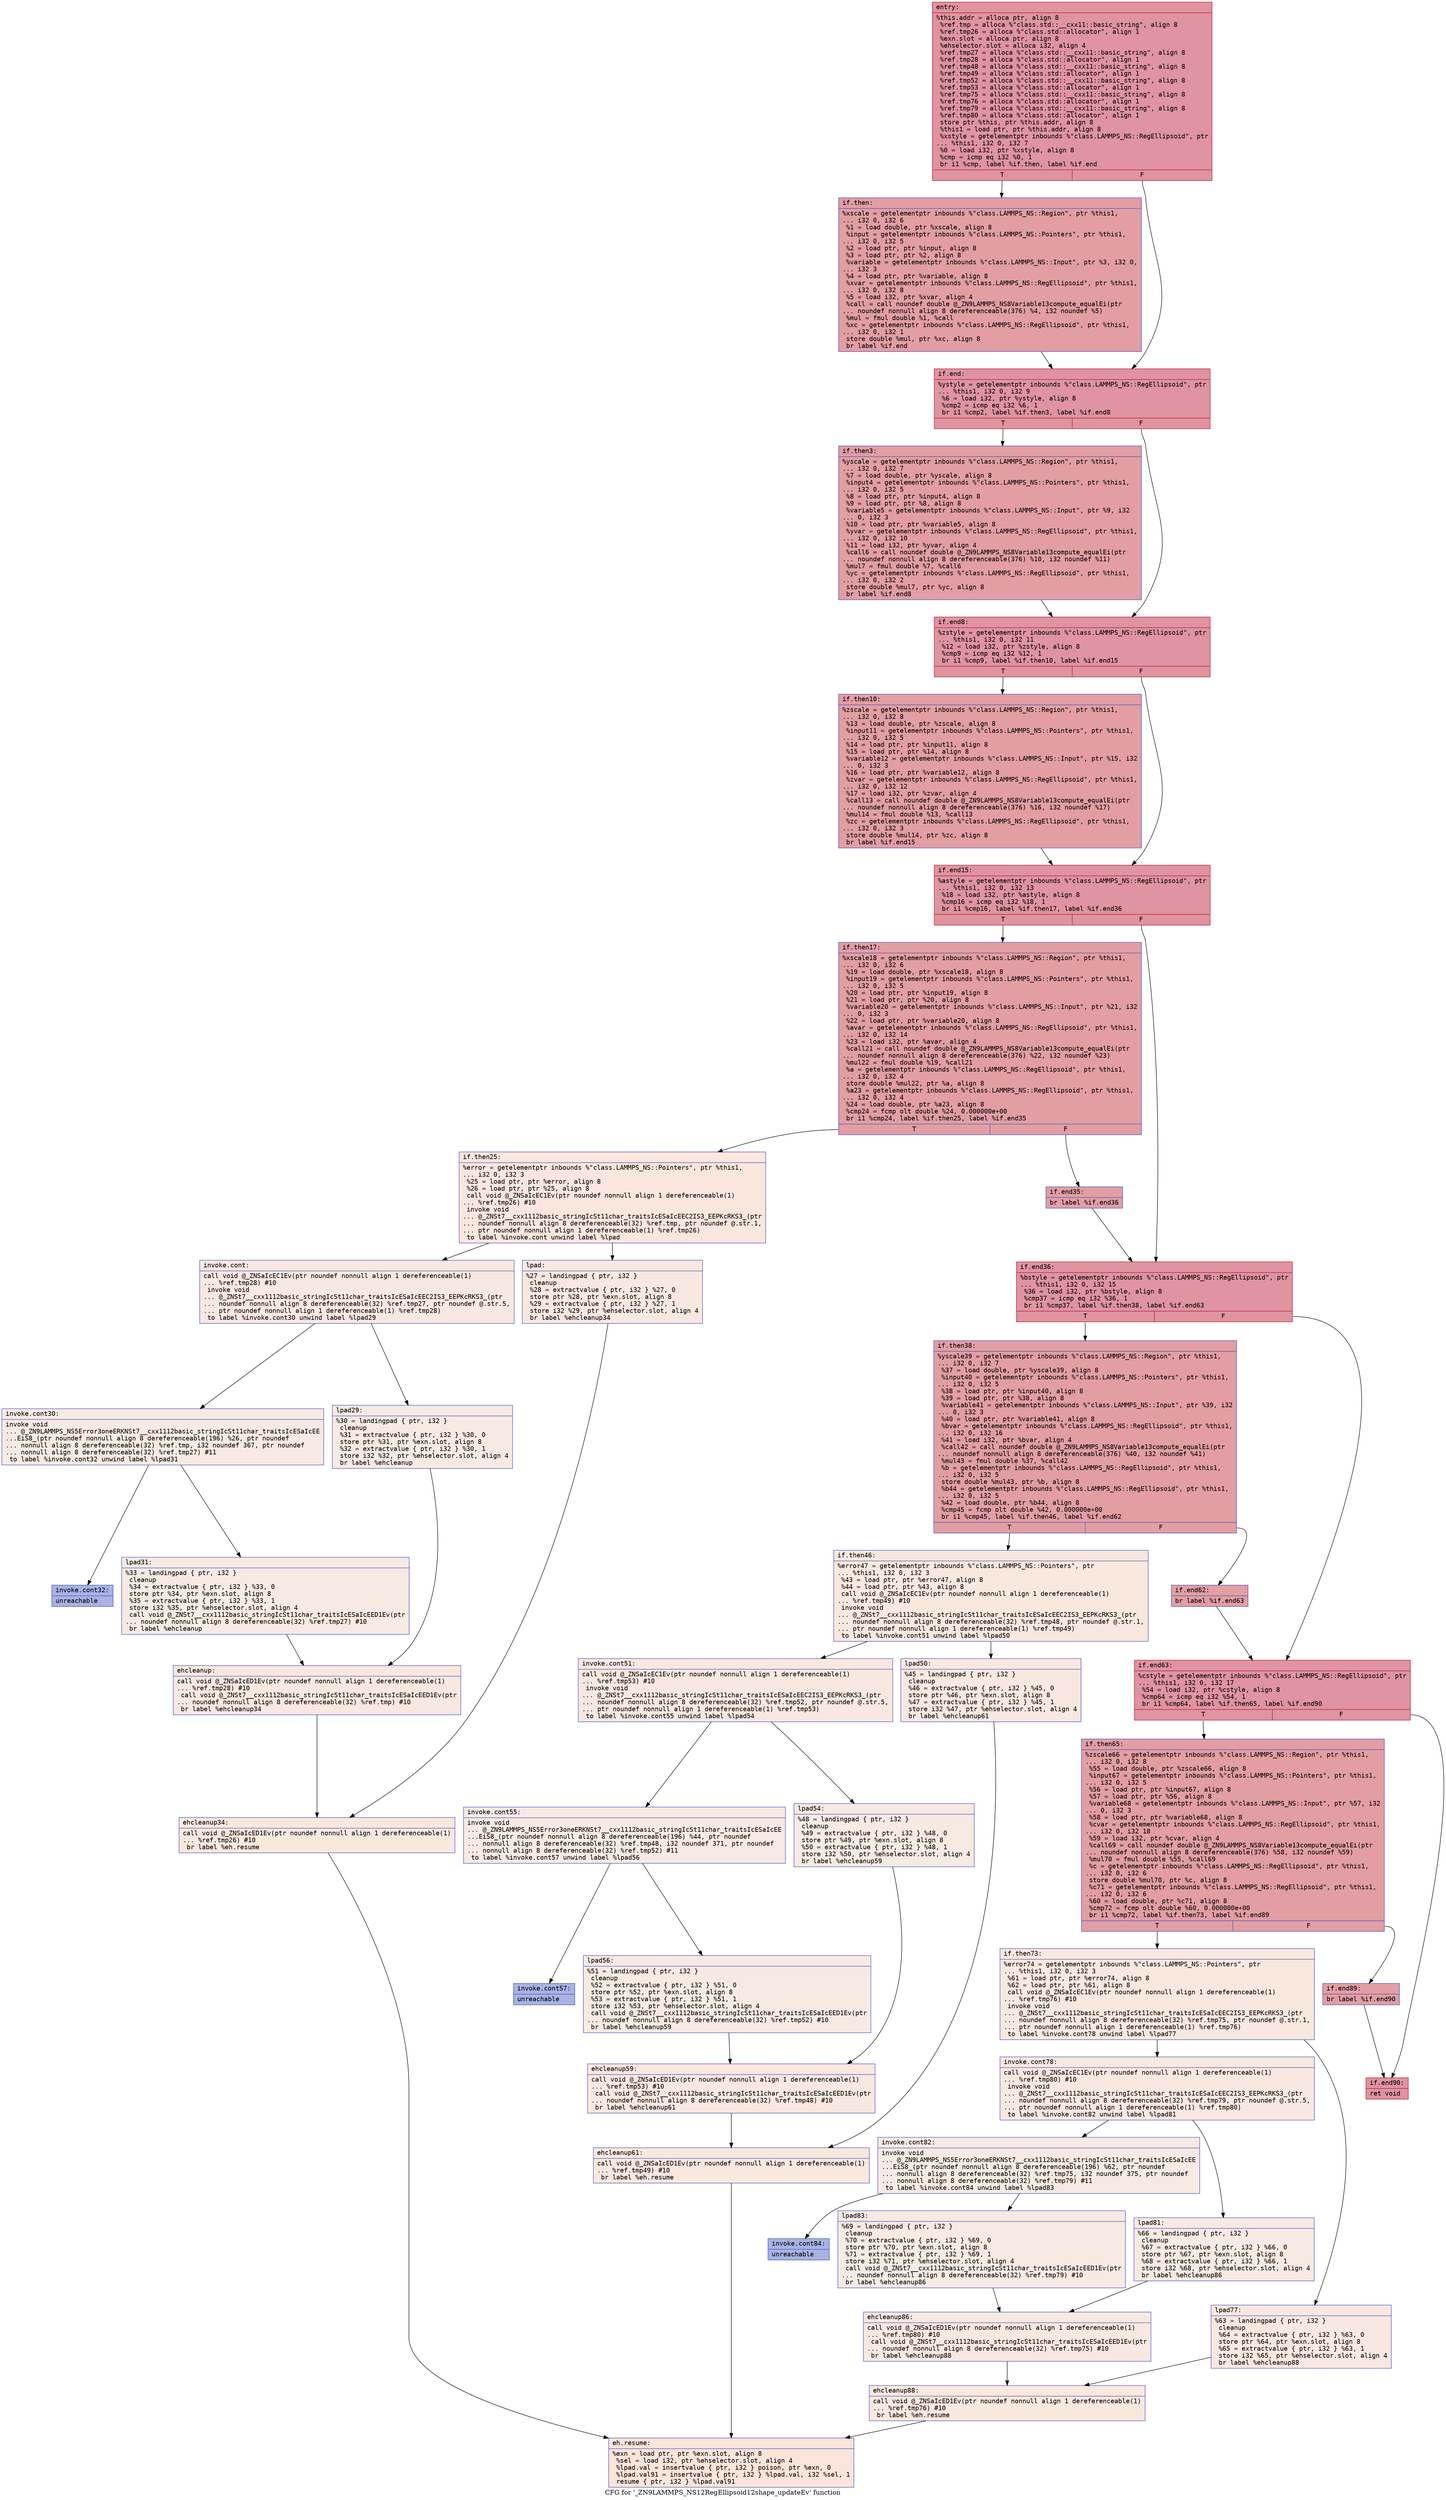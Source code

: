 digraph "CFG for '_ZN9LAMMPS_NS12RegEllipsoid12shape_updateEv' function" {
	label="CFG for '_ZN9LAMMPS_NS12RegEllipsoid12shape_updateEv' function";

	Node0x56554daa49d0 [shape=record,color="#b70d28ff", style=filled, fillcolor="#b70d2870" fontname="Courier",label="{entry:\l|  %this.addr = alloca ptr, align 8\l  %ref.tmp = alloca %\"class.std::__cxx11::basic_string\", align 8\l  %ref.tmp26 = alloca %\"class.std::allocator\", align 1\l  %exn.slot = alloca ptr, align 8\l  %ehselector.slot = alloca i32, align 4\l  %ref.tmp27 = alloca %\"class.std::__cxx11::basic_string\", align 8\l  %ref.tmp28 = alloca %\"class.std::allocator\", align 1\l  %ref.tmp48 = alloca %\"class.std::__cxx11::basic_string\", align 8\l  %ref.tmp49 = alloca %\"class.std::allocator\", align 1\l  %ref.tmp52 = alloca %\"class.std::__cxx11::basic_string\", align 8\l  %ref.tmp53 = alloca %\"class.std::allocator\", align 1\l  %ref.tmp75 = alloca %\"class.std::__cxx11::basic_string\", align 8\l  %ref.tmp76 = alloca %\"class.std::allocator\", align 1\l  %ref.tmp79 = alloca %\"class.std::__cxx11::basic_string\", align 8\l  %ref.tmp80 = alloca %\"class.std::allocator\", align 1\l  store ptr %this, ptr %this.addr, align 8\l  %this1 = load ptr, ptr %this.addr, align 8\l  %xstyle = getelementptr inbounds %\"class.LAMMPS_NS::RegEllipsoid\", ptr\l... %this1, i32 0, i32 7\l  %0 = load i32, ptr %xstyle, align 8\l  %cmp = icmp eq i32 %0, 1\l  br i1 %cmp, label %if.then, label %if.end\l|{<s0>T|<s1>F}}"];
	Node0x56554daa49d0:s0 -> Node0x56554daa5820[tooltip="entry -> if.then\nProbability 50.00%" ];
	Node0x56554daa49d0:s1 -> Node0x56554daa5890[tooltip="entry -> if.end\nProbability 50.00%" ];
	Node0x56554daa5820 [shape=record,color="#3d50c3ff", style=filled, fillcolor="#be242e70" fontname="Courier",label="{if.then:\l|  %xscale = getelementptr inbounds %\"class.LAMMPS_NS::Region\", ptr %this1,\l... i32 0, i32 6\l  %1 = load double, ptr %xscale, align 8\l  %input = getelementptr inbounds %\"class.LAMMPS_NS::Pointers\", ptr %this1,\l... i32 0, i32 5\l  %2 = load ptr, ptr %input, align 8\l  %3 = load ptr, ptr %2, align 8\l  %variable = getelementptr inbounds %\"class.LAMMPS_NS::Input\", ptr %3, i32 0,\l... i32 3\l  %4 = load ptr, ptr %variable, align 8\l  %xvar = getelementptr inbounds %\"class.LAMMPS_NS::RegEllipsoid\", ptr %this1,\l... i32 0, i32 8\l  %5 = load i32, ptr %xvar, align 4\l  %call = call noundef double @_ZN9LAMMPS_NS8Variable13compute_equalEi(ptr\l... noundef nonnull align 8 dereferenceable(376) %4, i32 noundef %5)\l  %mul = fmul double %1, %call\l  %xc = getelementptr inbounds %\"class.LAMMPS_NS::RegEllipsoid\", ptr %this1,\l... i32 0, i32 1\l  store double %mul, ptr %xc, align 8\l  br label %if.end\l}"];
	Node0x56554daa5820 -> Node0x56554daa5890[tooltip="if.then -> if.end\nProbability 100.00%" ];
	Node0x56554daa5890 [shape=record,color="#b70d28ff", style=filled, fillcolor="#b70d2870" fontname="Courier",label="{if.end:\l|  %ystyle = getelementptr inbounds %\"class.LAMMPS_NS::RegEllipsoid\", ptr\l... %this1, i32 0, i32 9\l  %6 = load i32, ptr %ystyle, align 8\l  %cmp2 = icmp eq i32 %6, 1\l  br i1 %cmp2, label %if.then3, label %if.end8\l|{<s0>T|<s1>F}}"];
	Node0x56554daa5890:s0 -> Node0x56554daac010[tooltip="if.end -> if.then3\nProbability 50.00%" ];
	Node0x56554daa5890:s1 -> Node0x56554daac060[tooltip="if.end -> if.end8\nProbability 50.00%" ];
	Node0x56554daac010 [shape=record,color="#3d50c3ff", style=filled, fillcolor="#be242e70" fontname="Courier",label="{if.then3:\l|  %yscale = getelementptr inbounds %\"class.LAMMPS_NS::Region\", ptr %this1,\l... i32 0, i32 7\l  %7 = load double, ptr %yscale, align 8\l  %input4 = getelementptr inbounds %\"class.LAMMPS_NS::Pointers\", ptr %this1,\l... i32 0, i32 5\l  %8 = load ptr, ptr %input4, align 8\l  %9 = load ptr, ptr %8, align 8\l  %variable5 = getelementptr inbounds %\"class.LAMMPS_NS::Input\", ptr %9, i32\l... 0, i32 3\l  %10 = load ptr, ptr %variable5, align 8\l  %yvar = getelementptr inbounds %\"class.LAMMPS_NS::RegEllipsoid\", ptr %this1,\l... i32 0, i32 10\l  %11 = load i32, ptr %yvar, align 4\l  %call6 = call noundef double @_ZN9LAMMPS_NS8Variable13compute_equalEi(ptr\l... noundef nonnull align 8 dereferenceable(376) %10, i32 noundef %11)\l  %mul7 = fmul double %7, %call6\l  %yc = getelementptr inbounds %\"class.LAMMPS_NS::RegEllipsoid\", ptr %this1,\l... i32 0, i32 2\l  store double %mul7, ptr %yc, align 8\l  br label %if.end8\l}"];
	Node0x56554daac010 -> Node0x56554daac060[tooltip="if.then3 -> if.end8\nProbability 100.00%" ];
	Node0x56554daac060 [shape=record,color="#b70d28ff", style=filled, fillcolor="#b70d2870" fontname="Courier",label="{if.end8:\l|  %zstyle = getelementptr inbounds %\"class.LAMMPS_NS::RegEllipsoid\", ptr\l... %this1, i32 0, i32 11\l  %12 = load i32, ptr %zstyle, align 8\l  %cmp9 = icmp eq i32 %12, 1\l  br i1 %cmp9, label %if.then10, label %if.end15\l|{<s0>T|<s1>F}}"];
	Node0x56554daac060:s0 -> Node0x56554daacd80[tooltip="if.end8 -> if.then10\nProbability 50.00%" ];
	Node0x56554daac060:s1 -> Node0x56554daacdd0[tooltip="if.end8 -> if.end15\nProbability 50.00%" ];
	Node0x56554daacd80 [shape=record,color="#3d50c3ff", style=filled, fillcolor="#be242e70" fontname="Courier",label="{if.then10:\l|  %zscale = getelementptr inbounds %\"class.LAMMPS_NS::Region\", ptr %this1,\l... i32 0, i32 8\l  %13 = load double, ptr %zscale, align 8\l  %input11 = getelementptr inbounds %\"class.LAMMPS_NS::Pointers\", ptr %this1,\l... i32 0, i32 5\l  %14 = load ptr, ptr %input11, align 8\l  %15 = load ptr, ptr %14, align 8\l  %variable12 = getelementptr inbounds %\"class.LAMMPS_NS::Input\", ptr %15, i32\l... 0, i32 3\l  %16 = load ptr, ptr %variable12, align 8\l  %zvar = getelementptr inbounds %\"class.LAMMPS_NS::RegEllipsoid\", ptr %this1,\l... i32 0, i32 12\l  %17 = load i32, ptr %zvar, align 4\l  %call13 = call noundef double @_ZN9LAMMPS_NS8Variable13compute_equalEi(ptr\l... noundef nonnull align 8 dereferenceable(376) %16, i32 noundef %17)\l  %mul14 = fmul double %13, %call13\l  %zc = getelementptr inbounds %\"class.LAMMPS_NS::RegEllipsoid\", ptr %this1,\l... i32 0, i32 3\l  store double %mul14, ptr %zc, align 8\l  br label %if.end15\l}"];
	Node0x56554daacd80 -> Node0x56554daacdd0[tooltip="if.then10 -> if.end15\nProbability 100.00%" ];
	Node0x56554daacdd0 [shape=record,color="#b70d28ff", style=filled, fillcolor="#b70d2870" fontname="Courier",label="{if.end15:\l|  %astyle = getelementptr inbounds %\"class.LAMMPS_NS::RegEllipsoid\", ptr\l... %this1, i32 0, i32 13\l  %18 = load i32, ptr %astyle, align 8\l  %cmp16 = icmp eq i32 %18, 1\l  br i1 %cmp16, label %if.then17, label %if.end36\l|{<s0>T|<s1>F}}"];
	Node0x56554daacdd0:s0 -> Node0x56554daade20[tooltip="if.end15 -> if.then17\nProbability 50.00%" ];
	Node0x56554daacdd0:s1 -> Node0x56554daade70[tooltip="if.end15 -> if.end36\nProbability 50.00%" ];
	Node0x56554daade20 [shape=record,color="#3d50c3ff", style=filled, fillcolor="#be242e70" fontname="Courier",label="{if.then17:\l|  %xscale18 = getelementptr inbounds %\"class.LAMMPS_NS::Region\", ptr %this1,\l... i32 0, i32 6\l  %19 = load double, ptr %xscale18, align 8\l  %input19 = getelementptr inbounds %\"class.LAMMPS_NS::Pointers\", ptr %this1,\l... i32 0, i32 5\l  %20 = load ptr, ptr %input19, align 8\l  %21 = load ptr, ptr %20, align 8\l  %variable20 = getelementptr inbounds %\"class.LAMMPS_NS::Input\", ptr %21, i32\l... 0, i32 3\l  %22 = load ptr, ptr %variable20, align 8\l  %avar = getelementptr inbounds %\"class.LAMMPS_NS::RegEllipsoid\", ptr %this1,\l... i32 0, i32 14\l  %23 = load i32, ptr %avar, align 4\l  %call21 = call noundef double @_ZN9LAMMPS_NS8Variable13compute_equalEi(ptr\l... noundef nonnull align 8 dereferenceable(376) %22, i32 noundef %23)\l  %mul22 = fmul double %19, %call21\l  %a = getelementptr inbounds %\"class.LAMMPS_NS::RegEllipsoid\", ptr %this1,\l... i32 0, i32 4\l  store double %mul22, ptr %a, align 8\l  %a23 = getelementptr inbounds %\"class.LAMMPS_NS::RegEllipsoid\", ptr %this1,\l... i32 0, i32 4\l  %24 = load double, ptr %a23, align 8\l  %cmp24 = fcmp olt double %24, 0.000000e+00\l  br i1 %cmp24, label %if.then25, label %if.end35\l|{<s0>T|<s1>F}}"];
	Node0x56554daade20:s0 -> Node0x56554daaeb60[tooltip="if.then17 -> if.then25\nProbability 0.00%" ];
	Node0x56554daade20:s1 -> Node0x56554daaebb0[tooltip="if.then17 -> if.end35\nProbability 100.00%" ];
	Node0x56554daaeb60 [shape=record,color="#3d50c3ff", style=filled, fillcolor="#f3c7b170" fontname="Courier",label="{if.then25:\l|  %error = getelementptr inbounds %\"class.LAMMPS_NS::Pointers\", ptr %this1,\l... i32 0, i32 3\l  %25 = load ptr, ptr %error, align 8\l  %26 = load ptr, ptr %25, align 8\l  call void @_ZNSaIcEC1Ev(ptr noundef nonnull align 1 dereferenceable(1)\l... %ref.tmp26) #10\l  invoke void\l... @_ZNSt7__cxx1112basic_stringIcSt11char_traitsIcESaIcEEC2IS3_EEPKcRKS3_(ptr\l... noundef nonnull align 8 dereferenceable(32) %ref.tmp, ptr noundef @.str.1,\l... ptr noundef nonnull align 1 dereferenceable(1) %ref.tmp26)\l          to label %invoke.cont unwind label %lpad\l}"];
	Node0x56554daaeb60 -> Node0x56554daaf040[tooltip="if.then25 -> invoke.cont\nProbability 50.00%" ];
	Node0x56554daaeb60 -> Node0x56554daaf0c0[tooltip="if.then25 -> lpad\nProbability 50.00%" ];
	Node0x56554daaf040 [shape=record,color="#3d50c3ff", style=filled, fillcolor="#f1ccb870" fontname="Courier",label="{invoke.cont:\l|  call void @_ZNSaIcEC1Ev(ptr noundef nonnull align 1 dereferenceable(1)\l... %ref.tmp28) #10\l  invoke void\l... @_ZNSt7__cxx1112basic_stringIcSt11char_traitsIcESaIcEEC2IS3_EEPKcRKS3_(ptr\l... noundef nonnull align 8 dereferenceable(32) %ref.tmp27, ptr noundef @.str.5,\l... ptr noundef nonnull align 1 dereferenceable(1) %ref.tmp28)\l          to label %invoke.cont30 unwind label %lpad29\l}"];
	Node0x56554daaf040 -> Node0x56554daaf3e0[tooltip="invoke.cont -> invoke.cont30\nProbability 50.00%" ];
	Node0x56554daaf040 -> Node0x56554daaf430[tooltip="invoke.cont -> lpad29\nProbability 50.00%" ];
	Node0x56554daaf3e0 [shape=record,color="#3d50c3ff", style=filled, fillcolor="#eed0c070" fontname="Courier",label="{invoke.cont30:\l|  invoke void\l... @_ZN9LAMMPS_NS5Error3oneERKNSt7__cxx1112basic_stringIcSt11char_traitsIcESaIcEE\l...EiS8_(ptr noundef nonnull align 8 dereferenceable(196) %26, ptr noundef\l... nonnull align 8 dereferenceable(32) %ref.tmp, i32 noundef 367, ptr noundef\l... nonnull align 8 dereferenceable(32) %ref.tmp27) #11\l          to label %invoke.cont32 unwind label %lpad31\l}"];
	Node0x56554daaf3e0 -> Node0x56554daaf390[tooltip="invoke.cont30 -> invoke.cont32\nProbability 0.00%" ];
	Node0x56554daaf3e0 -> Node0x56554daaf6f0[tooltip="invoke.cont30 -> lpad31\nProbability 100.00%" ];
	Node0x56554daaf390 [shape=record,color="#3d50c3ff", style=filled, fillcolor="#3d50c370" fontname="Courier",label="{invoke.cont32:\l|  unreachable\l}"];
	Node0x56554daaf0c0 [shape=record,color="#3d50c3ff", style=filled, fillcolor="#f1ccb870" fontname="Courier",label="{lpad:\l|  %27 = landingpad \{ ptr, i32 \}\l          cleanup\l  %28 = extractvalue \{ ptr, i32 \} %27, 0\l  store ptr %28, ptr %exn.slot, align 8\l  %29 = extractvalue \{ ptr, i32 \} %27, 1\l  store i32 %29, ptr %ehselector.slot, align 4\l  br label %ehcleanup34\l}"];
	Node0x56554daaf0c0 -> Node0x56554daafd90[tooltip="lpad -> ehcleanup34\nProbability 100.00%" ];
	Node0x56554daaf430 [shape=record,color="#3d50c3ff", style=filled, fillcolor="#eed0c070" fontname="Courier",label="{lpad29:\l|  %30 = landingpad \{ ptr, i32 \}\l          cleanup\l  %31 = extractvalue \{ ptr, i32 \} %30, 0\l  store ptr %31, ptr %exn.slot, align 8\l  %32 = extractvalue \{ ptr, i32 \} %30, 1\l  store i32 %32, ptr %ehselector.slot, align 4\l  br label %ehcleanup\l}"];
	Node0x56554daaf430 -> Node0x56554dab00e0[tooltip="lpad29 -> ehcleanup\nProbability 100.00%" ];
	Node0x56554daaf6f0 [shape=record,color="#3d50c3ff", style=filled, fillcolor="#eed0c070" fontname="Courier",label="{lpad31:\l|  %33 = landingpad \{ ptr, i32 \}\l          cleanup\l  %34 = extractvalue \{ ptr, i32 \} %33, 0\l  store ptr %34, ptr %exn.slot, align 8\l  %35 = extractvalue \{ ptr, i32 \} %33, 1\l  store i32 %35, ptr %ehselector.slot, align 4\l  call void @_ZNSt7__cxx1112basic_stringIcSt11char_traitsIcESaIcEED1Ev(ptr\l... noundef nonnull align 8 dereferenceable(32) %ref.tmp27) #10\l  br label %ehcleanup\l}"];
	Node0x56554daaf6f0 -> Node0x56554dab00e0[tooltip="lpad31 -> ehcleanup\nProbability 100.00%" ];
	Node0x56554dab00e0 [shape=record,color="#3d50c3ff", style=filled, fillcolor="#f1ccb870" fontname="Courier",label="{ehcleanup:\l|  call void @_ZNSaIcED1Ev(ptr noundef nonnull align 1 dereferenceable(1)\l... %ref.tmp28) #10\l  call void @_ZNSt7__cxx1112basic_stringIcSt11char_traitsIcESaIcEED1Ev(ptr\l... noundef nonnull align 8 dereferenceable(32) %ref.tmp) #10\l  br label %ehcleanup34\l}"];
	Node0x56554dab00e0 -> Node0x56554daafd90[tooltip="ehcleanup -> ehcleanup34\nProbability 100.00%" ];
	Node0x56554daafd90 [shape=record,color="#3d50c3ff", style=filled, fillcolor="#f2cab570" fontname="Courier",label="{ehcleanup34:\l|  call void @_ZNSaIcED1Ev(ptr noundef nonnull align 1 dereferenceable(1)\l... %ref.tmp26) #10\l  br label %eh.resume\l}"];
	Node0x56554daafd90 -> Node0x56554dab0990[tooltip="ehcleanup34 -> eh.resume\nProbability 100.00%" ];
	Node0x56554daaebb0 [shape=record,color="#3d50c3ff", style=filled, fillcolor="#be242e70" fontname="Courier",label="{if.end35:\l|  br label %if.end36\l}"];
	Node0x56554daaebb0 -> Node0x56554daade70[tooltip="if.end35 -> if.end36\nProbability 100.00%" ];
	Node0x56554daade70 [shape=record,color="#b70d28ff", style=filled, fillcolor="#b70d2870" fontname="Courier",label="{if.end36:\l|  %bstyle = getelementptr inbounds %\"class.LAMMPS_NS::RegEllipsoid\", ptr\l... %this1, i32 0, i32 15\l  %36 = load i32, ptr %bstyle, align 8\l  %cmp37 = icmp eq i32 %36, 1\l  br i1 %cmp37, label %if.then38, label %if.end63\l|{<s0>T|<s1>F}}"];
	Node0x56554daade70:s0 -> Node0x56554dab0cb0[tooltip="if.end36 -> if.then38\nProbability 50.00%" ];
	Node0x56554daade70:s1 -> Node0x56554dab0d30[tooltip="if.end36 -> if.end63\nProbability 50.00%" ];
	Node0x56554dab0cb0 [shape=record,color="#3d50c3ff", style=filled, fillcolor="#be242e70" fontname="Courier",label="{if.then38:\l|  %yscale39 = getelementptr inbounds %\"class.LAMMPS_NS::Region\", ptr %this1,\l... i32 0, i32 7\l  %37 = load double, ptr %yscale39, align 8\l  %input40 = getelementptr inbounds %\"class.LAMMPS_NS::Pointers\", ptr %this1,\l... i32 0, i32 5\l  %38 = load ptr, ptr %input40, align 8\l  %39 = load ptr, ptr %38, align 8\l  %variable41 = getelementptr inbounds %\"class.LAMMPS_NS::Input\", ptr %39, i32\l... 0, i32 3\l  %40 = load ptr, ptr %variable41, align 8\l  %bvar = getelementptr inbounds %\"class.LAMMPS_NS::RegEllipsoid\", ptr %this1,\l... i32 0, i32 16\l  %41 = load i32, ptr %bvar, align 4\l  %call42 = call noundef double @_ZN9LAMMPS_NS8Variable13compute_equalEi(ptr\l... noundef nonnull align 8 dereferenceable(376) %40, i32 noundef %41)\l  %mul43 = fmul double %37, %call42\l  %b = getelementptr inbounds %\"class.LAMMPS_NS::RegEllipsoid\", ptr %this1,\l... i32 0, i32 5\l  store double %mul43, ptr %b, align 8\l  %b44 = getelementptr inbounds %\"class.LAMMPS_NS::RegEllipsoid\", ptr %this1,\l... i32 0, i32 5\l  %42 = load double, ptr %b44, align 8\l  %cmp45 = fcmp olt double %42, 0.000000e+00\l  br i1 %cmp45, label %if.then46, label %if.end62\l|{<s0>T|<s1>F}}"];
	Node0x56554dab0cb0:s0 -> Node0x56554dab1a20[tooltip="if.then38 -> if.then46\nProbability 0.00%" ];
	Node0x56554dab0cb0:s1 -> Node0x56554dab1a70[tooltip="if.then38 -> if.end62\nProbability 100.00%" ];
	Node0x56554dab1a20 [shape=record,color="#3d50c3ff", style=filled, fillcolor="#f2cab570" fontname="Courier",label="{if.then46:\l|  %error47 = getelementptr inbounds %\"class.LAMMPS_NS::Pointers\", ptr\l... %this1, i32 0, i32 3\l  %43 = load ptr, ptr %error47, align 8\l  %44 = load ptr, ptr %43, align 8\l  call void @_ZNSaIcEC1Ev(ptr noundef nonnull align 1 dereferenceable(1)\l... %ref.tmp49) #10\l  invoke void\l... @_ZNSt7__cxx1112basic_stringIcSt11char_traitsIcESaIcEEC2IS3_EEPKcRKS3_(ptr\l... noundef nonnull align 8 dereferenceable(32) %ref.tmp48, ptr noundef @.str.1,\l... ptr noundef nonnull align 1 dereferenceable(1) %ref.tmp49)\l          to label %invoke.cont51 unwind label %lpad50\l}"];
	Node0x56554dab1a20 -> Node0x56554dab1f00[tooltip="if.then46 -> invoke.cont51\nProbability 50.00%" ];
	Node0x56554dab1a20 -> Node0x56554dab1f80[tooltip="if.then46 -> lpad50\nProbability 50.00%" ];
	Node0x56554dab1f00 [shape=record,color="#3d50c3ff", style=filled, fillcolor="#f1ccb870" fontname="Courier",label="{invoke.cont51:\l|  call void @_ZNSaIcEC1Ev(ptr noundef nonnull align 1 dereferenceable(1)\l... %ref.tmp53) #10\l  invoke void\l... @_ZNSt7__cxx1112basic_stringIcSt11char_traitsIcESaIcEEC2IS3_EEPKcRKS3_(ptr\l... noundef nonnull align 8 dereferenceable(32) %ref.tmp52, ptr noundef @.str.5,\l... ptr noundef nonnull align 1 dereferenceable(1) %ref.tmp53)\l          to label %invoke.cont55 unwind label %lpad54\l}"];
	Node0x56554dab1f00 -> Node0x56554dab2300[tooltip="invoke.cont51 -> invoke.cont55\nProbability 50.00%" ];
	Node0x56554dab1f00 -> Node0x56554dab2350[tooltip="invoke.cont51 -> lpad54\nProbability 50.00%" ];
	Node0x56554dab2300 [shape=record,color="#3d50c3ff", style=filled, fillcolor="#eed0c070" fontname="Courier",label="{invoke.cont55:\l|  invoke void\l... @_ZN9LAMMPS_NS5Error3oneERKNSt7__cxx1112basic_stringIcSt11char_traitsIcESaIcEE\l...EiS8_(ptr noundef nonnull align 8 dereferenceable(196) %44, ptr noundef\l... nonnull align 8 dereferenceable(32) %ref.tmp48, i32 noundef 371, ptr noundef\l... nonnull align 8 dereferenceable(32) %ref.tmp52) #11\l          to label %invoke.cont57 unwind label %lpad56\l}"];
	Node0x56554dab2300 -> Node0x56554dab22b0[tooltip="invoke.cont55 -> invoke.cont57\nProbability 0.00%" ];
	Node0x56554dab2300 -> Node0x56554daad6f0[tooltip="invoke.cont55 -> lpad56\nProbability 100.00%" ];
	Node0x56554dab22b0 [shape=record,color="#3d50c3ff", style=filled, fillcolor="#3d50c370" fontname="Courier",label="{invoke.cont57:\l|  unreachable\l}"];
	Node0x56554dab1f80 [shape=record,color="#3d50c3ff", style=filled, fillcolor="#f1ccb870" fontname="Courier",label="{lpad50:\l|  %45 = landingpad \{ ptr, i32 \}\l          cleanup\l  %46 = extractvalue \{ ptr, i32 \} %45, 0\l  store ptr %46, ptr %exn.slot, align 8\l  %47 = extractvalue \{ ptr, i32 \} %45, 1\l  store i32 %47, ptr %ehselector.slot, align 4\l  br label %ehcleanup61\l}"];
	Node0x56554dab1f80 -> Node0x56554dab3a40[tooltip="lpad50 -> ehcleanup61\nProbability 100.00%" ];
	Node0x56554dab2350 [shape=record,color="#3d50c3ff", style=filled, fillcolor="#eed0c070" fontname="Courier",label="{lpad54:\l|  %48 = landingpad \{ ptr, i32 \}\l          cleanup\l  %49 = extractvalue \{ ptr, i32 \} %48, 0\l  store ptr %49, ptr %exn.slot, align 8\l  %50 = extractvalue \{ ptr, i32 \} %48, 1\l  store i32 %50, ptr %ehselector.slot, align 4\l  br label %ehcleanup59\l}"];
	Node0x56554dab2350 -> Node0x56554dab3d90[tooltip="lpad54 -> ehcleanup59\nProbability 100.00%" ];
	Node0x56554daad6f0 [shape=record,color="#3d50c3ff", style=filled, fillcolor="#eed0c070" fontname="Courier",label="{lpad56:\l|  %51 = landingpad \{ ptr, i32 \}\l          cleanup\l  %52 = extractvalue \{ ptr, i32 \} %51, 0\l  store ptr %52, ptr %exn.slot, align 8\l  %53 = extractvalue \{ ptr, i32 \} %51, 1\l  store i32 %53, ptr %ehselector.slot, align 4\l  call void @_ZNSt7__cxx1112basic_stringIcSt11char_traitsIcESaIcEED1Ev(ptr\l... noundef nonnull align 8 dereferenceable(32) %ref.tmp52) #10\l  br label %ehcleanup59\l}"];
	Node0x56554daad6f0 -> Node0x56554dab3d90[tooltip="lpad56 -> ehcleanup59\nProbability 100.00%" ];
	Node0x56554dab3d90 [shape=record,color="#3d50c3ff", style=filled, fillcolor="#f1ccb870" fontname="Courier",label="{ehcleanup59:\l|  call void @_ZNSaIcED1Ev(ptr noundef nonnull align 1 dereferenceable(1)\l... %ref.tmp53) #10\l  call void @_ZNSt7__cxx1112basic_stringIcSt11char_traitsIcESaIcEED1Ev(ptr\l... noundef nonnull align 8 dereferenceable(32) %ref.tmp48) #10\l  br label %ehcleanup61\l}"];
	Node0x56554dab3d90 -> Node0x56554dab3a40[tooltip="ehcleanup59 -> ehcleanup61\nProbability 100.00%" ];
	Node0x56554dab3a40 [shape=record,color="#3d50c3ff", style=filled, fillcolor="#f2cab570" fontname="Courier",label="{ehcleanup61:\l|  call void @_ZNSaIcED1Ev(ptr noundef nonnull align 1 dereferenceable(1)\l... %ref.tmp49) #10\l  br label %eh.resume\l}"];
	Node0x56554dab3a40 -> Node0x56554dab0990[tooltip="ehcleanup61 -> eh.resume\nProbability 100.00%" ];
	Node0x56554dab1a70 [shape=record,color="#3d50c3ff", style=filled, fillcolor="#be242e70" fontname="Courier",label="{if.end62:\l|  br label %if.end63\l}"];
	Node0x56554dab1a70 -> Node0x56554dab0d30[tooltip="if.end62 -> if.end63\nProbability 100.00%" ];
	Node0x56554dab0d30 [shape=record,color="#b70d28ff", style=filled, fillcolor="#b70d2870" fontname="Courier",label="{if.end63:\l|  %cstyle = getelementptr inbounds %\"class.LAMMPS_NS::RegEllipsoid\", ptr\l... %this1, i32 0, i32 17\l  %54 = load i32, ptr %cstyle, align 8\l  %cmp64 = icmp eq i32 %54, 1\l  br i1 %cmp64, label %if.then65, label %if.end90\l|{<s0>T|<s1>F}}"];
	Node0x56554dab0d30:s0 -> Node0x56554dab4910[tooltip="if.end63 -> if.then65\nProbability 50.00%" ];
	Node0x56554dab0d30:s1 -> Node0x56554dab4960[tooltip="if.end63 -> if.end90\nProbability 50.00%" ];
	Node0x56554dab4910 [shape=record,color="#3d50c3ff", style=filled, fillcolor="#be242e70" fontname="Courier",label="{if.then65:\l|  %zscale66 = getelementptr inbounds %\"class.LAMMPS_NS::Region\", ptr %this1,\l... i32 0, i32 8\l  %55 = load double, ptr %zscale66, align 8\l  %input67 = getelementptr inbounds %\"class.LAMMPS_NS::Pointers\", ptr %this1,\l... i32 0, i32 5\l  %56 = load ptr, ptr %input67, align 8\l  %57 = load ptr, ptr %56, align 8\l  %variable68 = getelementptr inbounds %\"class.LAMMPS_NS::Input\", ptr %57, i32\l... 0, i32 3\l  %58 = load ptr, ptr %variable68, align 8\l  %cvar = getelementptr inbounds %\"class.LAMMPS_NS::RegEllipsoid\", ptr %this1,\l... i32 0, i32 18\l  %59 = load i32, ptr %cvar, align 4\l  %call69 = call noundef double @_ZN9LAMMPS_NS8Variable13compute_equalEi(ptr\l... noundef nonnull align 8 dereferenceable(376) %58, i32 noundef %59)\l  %mul70 = fmul double %55, %call69\l  %c = getelementptr inbounds %\"class.LAMMPS_NS::RegEllipsoid\", ptr %this1,\l... i32 0, i32 6\l  store double %mul70, ptr %c, align 8\l  %c71 = getelementptr inbounds %\"class.LAMMPS_NS::RegEllipsoid\", ptr %this1,\l... i32 0, i32 6\l  %60 = load double, ptr %c71, align 8\l  %cmp72 = fcmp olt double %60, 0.000000e+00\l  br i1 %cmp72, label %if.then73, label %if.end89\l|{<s0>T|<s1>F}}"];
	Node0x56554dab4910:s0 -> Node0x56554dab5650[tooltip="if.then65 -> if.then73\nProbability 0.00%" ];
	Node0x56554dab4910:s1 -> Node0x56554dab56a0[tooltip="if.then65 -> if.end89\nProbability 100.00%" ];
	Node0x56554dab5650 [shape=record,color="#3d50c3ff", style=filled, fillcolor="#f2cab570" fontname="Courier",label="{if.then73:\l|  %error74 = getelementptr inbounds %\"class.LAMMPS_NS::Pointers\", ptr\l... %this1, i32 0, i32 3\l  %61 = load ptr, ptr %error74, align 8\l  %62 = load ptr, ptr %61, align 8\l  call void @_ZNSaIcEC1Ev(ptr noundef nonnull align 1 dereferenceable(1)\l... %ref.tmp76) #10\l  invoke void\l... @_ZNSt7__cxx1112basic_stringIcSt11char_traitsIcESaIcEEC2IS3_EEPKcRKS3_(ptr\l... noundef nonnull align 8 dereferenceable(32) %ref.tmp75, ptr noundef @.str.1,\l... ptr noundef nonnull align 1 dereferenceable(1) %ref.tmp76)\l          to label %invoke.cont78 unwind label %lpad77\l}"];
	Node0x56554dab5650 -> Node0x56554dab5b30[tooltip="if.then73 -> invoke.cont78\nProbability 50.00%" ];
	Node0x56554dab5650 -> Node0x56554dab5bb0[tooltip="if.then73 -> lpad77\nProbability 50.00%" ];
	Node0x56554dab5b30 [shape=record,color="#3d50c3ff", style=filled, fillcolor="#f1ccb870" fontname="Courier",label="{invoke.cont78:\l|  call void @_ZNSaIcEC1Ev(ptr noundef nonnull align 1 dereferenceable(1)\l... %ref.tmp80) #10\l  invoke void\l... @_ZNSt7__cxx1112basic_stringIcSt11char_traitsIcESaIcEEC2IS3_EEPKcRKS3_(ptr\l... noundef nonnull align 8 dereferenceable(32) %ref.tmp79, ptr noundef @.str.5,\l... ptr noundef nonnull align 1 dereferenceable(1) %ref.tmp80)\l          to label %invoke.cont82 unwind label %lpad81\l}"];
	Node0x56554dab5b30 -> Node0x56554dab5ed0[tooltip="invoke.cont78 -> invoke.cont82\nProbability 50.00%" ];
	Node0x56554dab5b30 -> Node0x56554dab5f20[tooltip="invoke.cont78 -> lpad81\nProbability 50.00%" ];
	Node0x56554dab5ed0 [shape=record,color="#3d50c3ff", style=filled, fillcolor="#eed0c070" fontname="Courier",label="{invoke.cont82:\l|  invoke void\l... @_ZN9LAMMPS_NS5Error3oneERKNSt7__cxx1112basic_stringIcSt11char_traitsIcESaIcEE\l...EiS8_(ptr noundef nonnull align 8 dereferenceable(196) %62, ptr noundef\l... nonnull align 8 dereferenceable(32) %ref.tmp75, i32 noundef 375, ptr noundef\l... nonnull align 8 dereferenceable(32) %ref.tmp79) #11\l          to label %invoke.cont84 unwind label %lpad83\l}"];
	Node0x56554dab5ed0 -> Node0x56554dab5e80[tooltip="invoke.cont82 -> invoke.cont84\nProbability 0.00%" ];
	Node0x56554dab5ed0 -> Node0x56554dab61e0[tooltip="invoke.cont82 -> lpad83\nProbability 100.00%" ];
	Node0x56554dab5e80 [shape=record,color="#3d50c3ff", style=filled, fillcolor="#3d50c370" fontname="Courier",label="{invoke.cont84:\l|  unreachable\l}"];
	Node0x56554dab5bb0 [shape=record,color="#3d50c3ff", style=filled, fillcolor="#f1ccb870" fontname="Courier",label="{lpad77:\l|  %63 = landingpad \{ ptr, i32 \}\l          cleanup\l  %64 = extractvalue \{ ptr, i32 \} %63, 0\l  store ptr %64, ptr %exn.slot, align 8\l  %65 = extractvalue \{ ptr, i32 \} %63, 1\l  store i32 %65, ptr %ehselector.slot, align 4\l  br label %ehcleanup88\l}"];
	Node0x56554dab5bb0 -> Node0x56554dab67a0[tooltip="lpad77 -> ehcleanup88\nProbability 100.00%" ];
	Node0x56554dab5f20 [shape=record,color="#3d50c3ff", style=filled, fillcolor="#eed0c070" fontname="Courier",label="{lpad81:\l|  %66 = landingpad \{ ptr, i32 \}\l          cleanup\l  %67 = extractvalue \{ ptr, i32 \} %66, 0\l  store ptr %67, ptr %exn.slot, align 8\l  %68 = extractvalue \{ ptr, i32 \} %66, 1\l  store i32 %68, ptr %ehselector.slot, align 4\l  br label %ehcleanup86\l}"];
	Node0x56554dab5f20 -> Node0x56554dab6af0[tooltip="lpad81 -> ehcleanup86\nProbability 100.00%" ];
	Node0x56554dab61e0 [shape=record,color="#3d50c3ff", style=filled, fillcolor="#eed0c070" fontname="Courier",label="{lpad83:\l|  %69 = landingpad \{ ptr, i32 \}\l          cleanup\l  %70 = extractvalue \{ ptr, i32 \} %69, 0\l  store ptr %70, ptr %exn.slot, align 8\l  %71 = extractvalue \{ ptr, i32 \} %69, 1\l  store i32 %71, ptr %ehselector.slot, align 4\l  call void @_ZNSt7__cxx1112basic_stringIcSt11char_traitsIcESaIcEED1Ev(ptr\l... noundef nonnull align 8 dereferenceable(32) %ref.tmp79) #10\l  br label %ehcleanup86\l}"];
	Node0x56554dab61e0 -> Node0x56554dab6af0[tooltip="lpad83 -> ehcleanup86\nProbability 100.00%" ];
	Node0x56554dab6af0 [shape=record,color="#3d50c3ff", style=filled, fillcolor="#f1ccb870" fontname="Courier",label="{ehcleanup86:\l|  call void @_ZNSaIcED1Ev(ptr noundef nonnull align 1 dereferenceable(1)\l... %ref.tmp80) #10\l  call void @_ZNSt7__cxx1112basic_stringIcSt11char_traitsIcESaIcEED1Ev(ptr\l... noundef nonnull align 8 dereferenceable(32) %ref.tmp75) #10\l  br label %ehcleanup88\l}"];
	Node0x56554dab6af0 -> Node0x56554dab67a0[tooltip="ehcleanup86 -> ehcleanup88\nProbability 100.00%" ];
	Node0x56554dab67a0 [shape=record,color="#3d50c3ff", style=filled, fillcolor="#f2cab570" fontname="Courier",label="{ehcleanup88:\l|  call void @_ZNSaIcED1Ev(ptr noundef nonnull align 1 dereferenceable(1)\l... %ref.tmp76) #10\l  br label %eh.resume\l}"];
	Node0x56554dab67a0 -> Node0x56554dab0990[tooltip="ehcleanup88 -> eh.resume\nProbability 100.00%" ];
	Node0x56554dab56a0 [shape=record,color="#3d50c3ff", style=filled, fillcolor="#be242e70" fontname="Courier",label="{if.end89:\l|  br label %if.end90\l}"];
	Node0x56554dab56a0 -> Node0x56554dab4960[tooltip="if.end89 -> if.end90\nProbability 100.00%" ];
	Node0x56554dab4960 [shape=record,color="#b70d28ff", style=filled, fillcolor="#b70d2870" fontname="Courier",label="{if.end90:\l|  ret void\l}"];
	Node0x56554dab0990 [shape=record,color="#3d50c3ff", style=filled, fillcolor="#f5c1a970" fontname="Courier",label="{eh.resume:\l|  %exn = load ptr, ptr %exn.slot, align 8\l  %sel = load i32, ptr %ehselector.slot, align 4\l  %lpad.val = insertvalue \{ ptr, i32 \} poison, ptr %exn, 0\l  %lpad.val91 = insertvalue \{ ptr, i32 \} %lpad.val, i32 %sel, 1\l  resume \{ ptr, i32 \} %lpad.val91\l}"];
}
